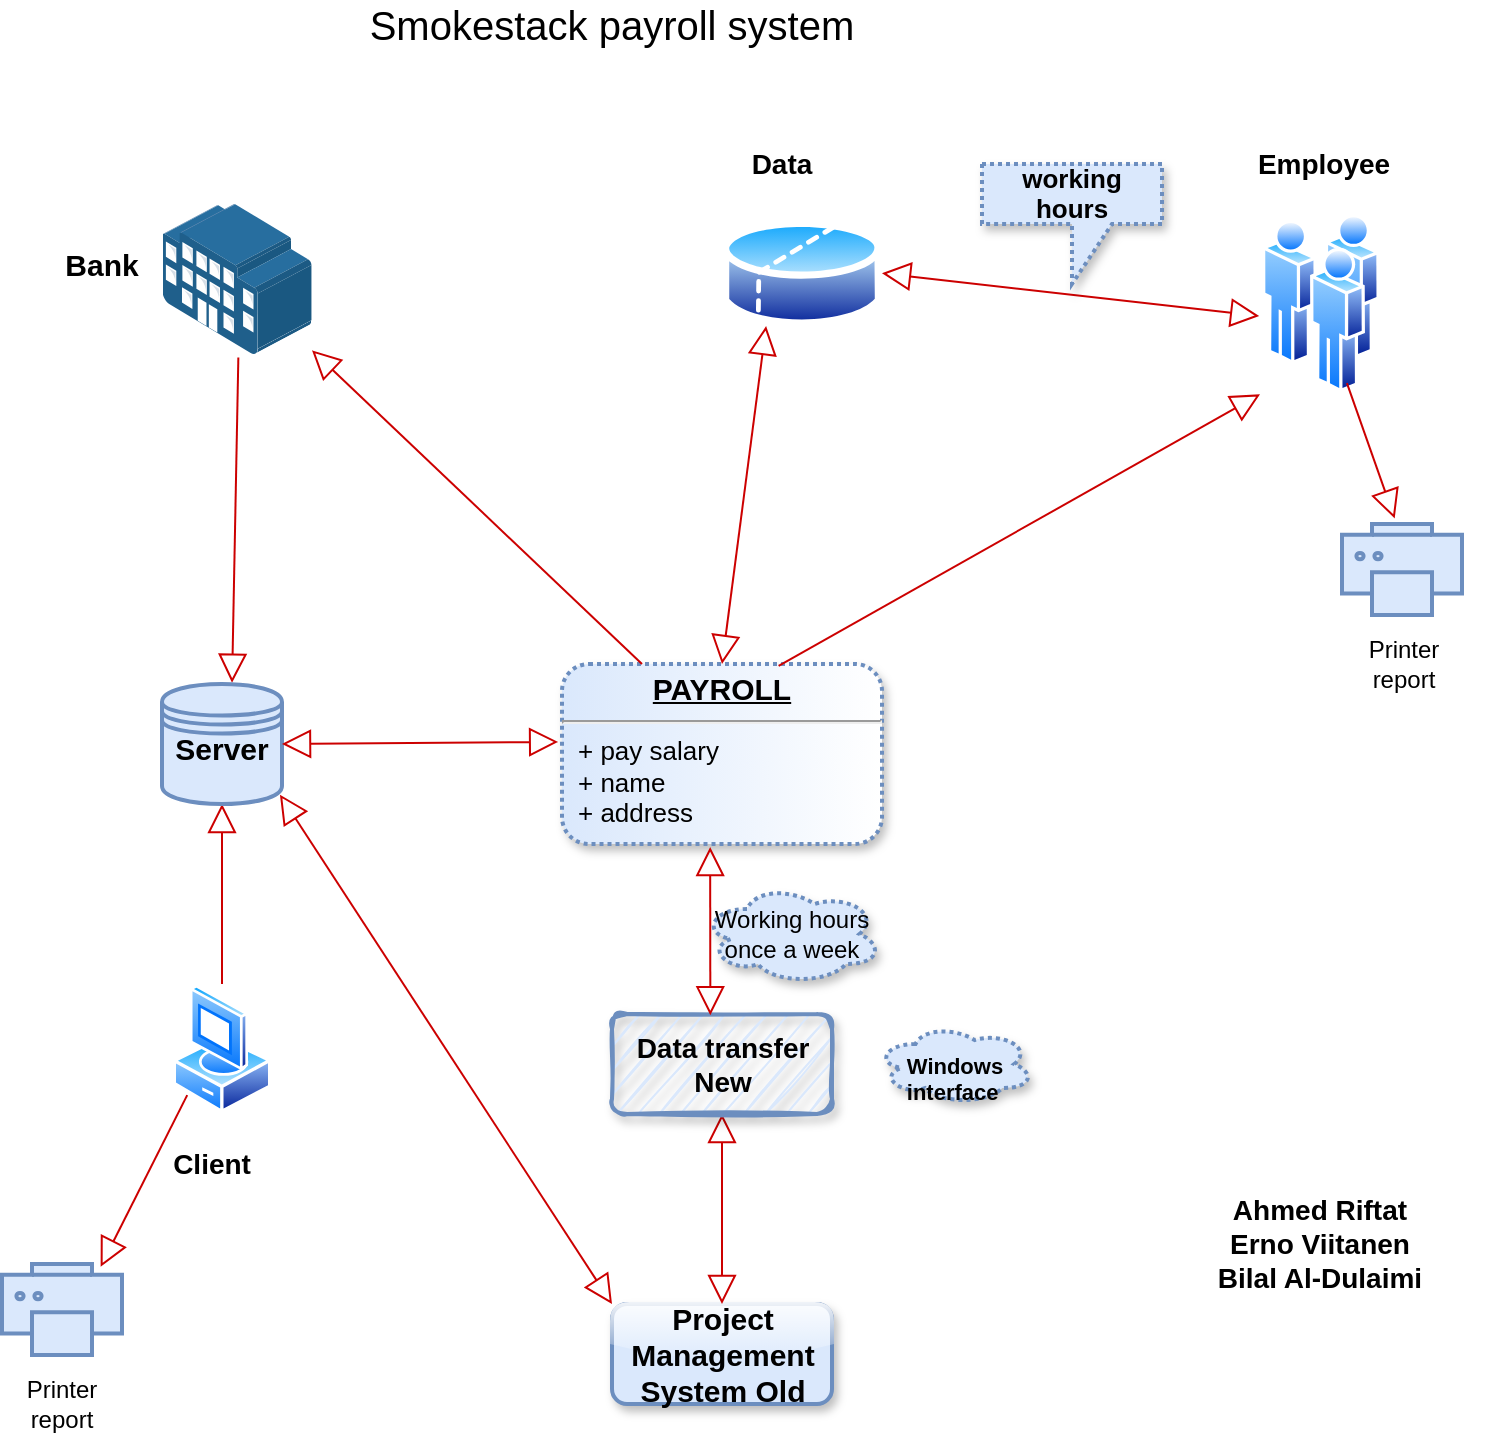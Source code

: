 <mxfile version="13.6.6" type="github">
  <diagram id="C5RBs43oDa-KdzZeNtuy" name="Page-1">
    <mxGraphModel dx="1296" dy="741" grid="1" gridSize="10" guides="1" tooltips="1" connect="1" arrows="1" fold="1" page="1" pageScale="1" pageWidth="827" pageHeight="1169" math="0" shadow="0">
      <root>
        <mxCell id="WIyWlLk6GJQsqaUBKTNV-0" />
        <mxCell id="WIyWlLk6GJQsqaUBKTNV-1" parent="WIyWlLk6GJQsqaUBKTNV-0" />
        <mxCell id="I4y3ttGowcUQWgG4_OlH-4" value="&lt;p style=&quot;margin: 4px 0px 0px ; text-align: center ; text-decoration: underline ; font-size: 15px&quot;&gt;&lt;b&gt;PAYROLL&lt;/b&gt;&lt;br&gt;&lt;/p&gt;&lt;hr&gt;&lt;p style=&quot;margin: 0px 0px 0px 8px ; font-size: 13px&quot;&gt;+ pay salary&lt;/p&gt;&lt;p style=&quot;margin: 0px 0px 0px 8px ; font-size: 13px&quot;&gt;+ name&lt;/p&gt;&lt;p style=&quot;margin: 0px 0px 0px 8px ; font-size: 13px&quot;&gt;+ address&lt;/p&gt;&lt;p style=&quot;margin: 0px 0px 0px 8px ; font-size: 13px&quot;&gt;&lt;br&gt;&lt;/p&gt;" style="verticalAlign=top;align=left;overflow=fill;fontSize=12;fontFamily=Helvetica;html=1;strokeWidth=2;fillColor=#dae8fc;strokeColor=#6c8ebf;dashed=1;dashPattern=1 1;rounded=1;perimeterSpacing=0;shadow=1;sketch=0;gradientColor=#ffffff;gradientDirection=east;" vertex="1" parent="WIyWlLk6GJQsqaUBKTNV-1">
          <mxGeometry x="330" y="360" width="160" height="90" as="geometry" />
        </mxCell>
        <mxCell id="I4y3ttGowcUQWgG4_OlH-5" value="" style="endArrow=block;html=1;exitX=0.25;exitY=0;exitDx=0;exitDy=0;endFill=0;strokeColor=#CC0000;endSize=12;" edge="1" parent="WIyWlLk6GJQsqaUBKTNV-1" source="I4y3ttGowcUQWgG4_OlH-4" target="I4y3ttGowcUQWgG4_OlH-30">
          <mxGeometry width="50" height="50" relative="1" as="geometry">
            <mxPoint x="390" y="430" as="sourcePoint" />
            <mxPoint x="187.65" y="200.55" as="targetPoint" />
          </mxGeometry>
        </mxCell>
        <mxCell id="I4y3ttGowcUQWgG4_OlH-7" value="" style="endArrow=block;html=1;strokeColor=#CC0000;entryX=-0.017;entryY=1.011;entryDx=0;entryDy=0;exitX=0.677;exitY=0.01;exitDx=0;exitDy=0;exitPerimeter=0;endFill=0;endSize=12;entryPerimeter=0;" edge="1" parent="WIyWlLk6GJQsqaUBKTNV-1" source="I4y3ttGowcUQWgG4_OlH-4" target="I4y3ttGowcUQWgG4_OlH-43">
          <mxGeometry width="50" height="50" relative="1" as="geometry">
            <mxPoint x="270" y="310" as="sourcePoint" />
            <mxPoint x="685.16" y="226.4" as="targetPoint" />
          </mxGeometry>
        </mxCell>
        <mxCell id="I4y3ttGowcUQWgG4_OlH-12" value="" style="endArrow=block;startArrow=block;html=1;strokeColor=#CC0000;exitX=0.5;exitY=0;exitDx=0;exitDy=0;endFill=0;startFill=0;endSize=12;targetPerimeterSpacing=0;startSize=12;entryX=0.25;entryY=1;entryDx=0;entryDy=0;" edge="1" parent="WIyWlLk6GJQsqaUBKTNV-1" source="I4y3ttGowcUQWgG4_OlH-4" target="I4y3ttGowcUQWgG4_OlH-41">
          <mxGeometry width="50" height="50" relative="1" as="geometry">
            <mxPoint x="300" y="370" as="sourcePoint" />
            <mxPoint x="450" y="215" as="targetPoint" />
          </mxGeometry>
        </mxCell>
        <mxCell id="I4y3ttGowcUQWgG4_OlH-13" value="" style="endArrow=block;startArrow=block;html=1;strokeColor=#CC0000;exitX=1;exitY=0.5;exitDx=0;exitDy=0;endSize=12;startSize=12;endFill=0;startFill=0;entryX=-0.024;entryY=0.572;entryDx=0;entryDy=0;entryPerimeter=0;" edge="1" parent="WIyWlLk6GJQsqaUBKTNV-1" source="I4y3ttGowcUQWgG4_OlH-41" target="I4y3ttGowcUQWgG4_OlH-43">
          <mxGeometry width="50" height="50" relative="1" as="geometry">
            <mxPoint x="510" y="185.0" as="sourcePoint" />
            <mxPoint x="670" y="185" as="targetPoint" />
          </mxGeometry>
        </mxCell>
        <mxCell id="I4y3ttGowcUQWgG4_OlH-16" value="" style="endArrow=block;html=1;strokeColor=#CC0000;entryX=0.5;entryY=1;entryDx=0;entryDy=0;endSize=12;endFill=0;" edge="1" parent="WIyWlLk6GJQsqaUBKTNV-1" target="I4y3ttGowcUQWgG4_OlH-24">
          <mxGeometry width="50" height="50" relative="1" as="geometry">
            <mxPoint x="160" y="520" as="sourcePoint" />
            <mxPoint x="135" y="420.0" as="targetPoint" />
          </mxGeometry>
        </mxCell>
        <mxCell id="I4y3ttGowcUQWgG4_OlH-17" value="&lt;font style=&quot;font-size: 20px&quot;&gt;&lt;span id=&quot;yui_3_17_2_1_1599549741766_30&quot; lang=&quot;EN-US&quot;&gt;Smokestack payroll system&lt;/span&gt;&lt;/font&gt;" style="text;html=1;strokeColor=none;fillColor=none;align=center;verticalAlign=middle;whiteSpace=wrap;rounded=0;" vertex="1" parent="WIyWlLk6GJQsqaUBKTNV-1">
          <mxGeometry x="160" y="30" width="390" height="20" as="geometry" />
        </mxCell>
        <mxCell id="I4y3ttGowcUQWgG4_OlH-19" value="" style="endArrow=block;html=1;strokeColor=#CC0000;exitX=0.509;exitY=1.024;exitDx=0;exitDy=0;exitPerimeter=0;entryX=0.773;entryY=-0.013;entryDx=0;entryDy=0;entryPerimeter=0;endSize=12;endFill=0;" edge="1" parent="WIyWlLk6GJQsqaUBKTNV-1" source="I4y3ttGowcUQWgG4_OlH-30">
          <mxGeometry width="50" height="50" relative="1" as="geometry">
            <mxPoint x="165.87" y="200.15" as="sourcePoint" />
            <mxPoint x="165.03" y="369.35" as="targetPoint" />
          </mxGeometry>
        </mxCell>
        <mxCell id="I4y3ttGowcUQWgG4_OlH-20" value="&lt;b&gt;&lt;font style=&quot;font-size: 15px&quot;&gt;Project&lt;/font&gt;&lt;/b&gt;&lt;div&gt;&lt;b&gt;&lt;font style=&quot;font-size: 15px&quot;&gt;Management&lt;/font&gt;&lt;br&gt;&lt;/b&gt;&lt;/div&gt;&lt;div style=&quot;font-size: 15px&quot;&gt;&lt;b&gt;System Old&lt;/b&gt;&lt;br&gt;&lt;b&gt;&lt;/b&gt;&lt;/div&gt;" style="html=1;strokeWidth=2;fillColor=#dae8fc;strokeColor=#6c8ebf;rounded=1;glass=1;shadow=1;" vertex="1" parent="WIyWlLk6GJQsqaUBKTNV-1">
          <mxGeometry x="355" y="680" width="110" height="50" as="geometry" />
        </mxCell>
        <mxCell id="I4y3ttGowcUQWgG4_OlH-21" value="" style="endArrow=block;startArrow=block;html=1;strokeColor=#CC0000;entryX=0.5;entryY=0;entryDx=0;entryDy=0;endSize=12;startSize=12;endFill=0;startFill=0;strokeWidth=1;exitX=0.5;exitY=1;exitDx=0;exitDy=0;" edge="1" parent="WIyWlLk6GJQsqaUBKTNV-1" source="I4y3ttGowcUQWgG4_OlH-50" target="I4y3ttGowcUQWgG4_OlH-20">
          <mxGeometry width="50" height="50" relative="1" as="geometry">
            <mxPoint x="410" y="580" as="sourcePoint" />
            <mxPoint x="230" y="170" as="targetPoint" />
          </mxGeometry>
        </mxCell>
        <mxCell id="I4y3ttGowcUQWgG4_OlH-24" value="&#xa;&lt;font size=&quot;1&quot;&gt;&lt;b style=&quot;font-size: 15px&quot;&gt;Server&lt;/b&gt;&lt;/font&gt;&#xa;&#xa;" style="shape=datastore;whiteSpace=wrap;html=1;strokeColor=#6c8ebf;strokeWidth=2;fillColor=#dae8fc;" vertex="1" parent="WIyWlLk6GJQsqaUBKTNV-1">
          <mxGeometry x="130" y="370" width="60" height="60" as="geometry" />
        </mxCell>
        <mxCell id="I4y3ttGowcUQWgG4_OlH-30" value="" style="points=[];aspect=fixed;html=1;align=center;shadow=0;dashed=0;image;image=img/lib/allied_telesis/buildings/Large_Building.svg;strokeColor=#000000;strokeWidth=11;" vertex="1" parent="WIyWlLk6GJQsqaUBKTNV-1">
          <mxGeometry x="130" y="130" width="75" height="75" as="geometry" />
        </mxCell>
        <mxCell id="I4y3ttGowcUQWgG4_OlH-32" value="&lt;b&gt;&lt;font style=&quot;font-size: 15px&quot;&gt;Bank&lt;/font&gt;&lt;/b&gt;" style="text;html=1;strokeColor=none;fillColor=none;align=center;verticalAlign=middle;whiteSpace=wrap;rounded=0;" vertex="1" parent="WIyWlLk6GJQsqaUBKTNV-1">
          <mxGeometry x="80" y="150" width="40" height="20" as="geometry" />
        </mxCell>
        <mxCell id="I4y3ttGowcUQWgG4_OlH-34" value="" style="aspect=fixed;perimeter=ellipsePerimeter;html=1;align=center;shadow=0;dashed=0;spacingTop=3;image;image=img/lib/active_directory/vista_client.svg;strokeColor=#000000;strokeWidth=17;rotation=0;" vertex="1" parent="WIyWlLk6GJQsqaUBKTNV-1">
          <mxGeometry x="135.3" y="520" width="49.4" height="65" as="geometry" />
        </mxCell>
        <mxCell id="I4y3ttGowcUQWgG4_OlH-39" value="&lt;font style=&quot;font-size: 14px&quot;&gt;&lt;b&gt;Client&lt;/b&gt;&lt;/font&gt;" style="text;html=1;strokeColor=none;fillColor=none;align=center;verticalAlign=middle;whiteSpace=wrap;rounded=0;" vertex="1" parent="WIyWlLk6GJQsqaUBKTNV-1">
          <mxGeometry x="135.3" y="600" width="40" height="20" as="geometry" />
        </mxCell>
        <mxCell id="I4y3ttGowcUQWgG4_OlH-40" value="" style="endArrow=block;startArrow=block;html=1;strokeColor=#CC0000;strokeWidth=1;exitX=1;exitY=0.5;exitDx=0;exitDy=0;entryX=-0.012;entryY=0.433;entryDx=0;entryDy=0;entryPerimeter=0;endSize=12;startSize=12;endFill=0;startFill=0;" edge="1" parent="WIyWlLk6GJQsqaUBKTNV-1" source="I4y3ttGowcUQWgG4_OlH-24" target="I4y3ttGowcUQWgG4_OlH-4">
          <mxGeometry width="50" height="50" relative="1" as="geometry">
            <mxPoint x="280" y="420" as="sourcePoint" />
            <mxPoint x="330" y="370" as="targetPoint" />
          </mxGeometry>
        </mxCell>
        <mxCell id="I4y3ttGowcUQWgG4_OlH-41" value="" style="aspect=fixed;perimeter=ellipsePerimeter;html=1;align=center;shadow=0;dashed=0;spacingTop=3;image;image=img/lib/active_directory/database_partition_2.svg;strokeColor=#000000;strokeWidth=17;" vertex="1" parent="WIyWlLk6GJQsqaUBKTNV-1">
          <mxGeometry x="410" y="135" width="80" height="59.2" as="geometry" />
        </mxCell>
        <mxCell id="I4y3ttGowcUQWgG4_OlH-42" value="&lt;b&gt;&lt;font style=&quot;font-size: 14px&quot;&gt;Data&lt;/font&gt;&lt;/b&gt;" style="text;html=1;strokeColor=none;fillColor=none;align=center;verticalAlign=middle;whiteSpace=wrap;rounded=0;" vertex="1" parent="WIyWlLk6GJQsqaUBKTNV-1">
          <mxGeometry x="420" y="100" width="40" height="20" as="geometry" />
        </mxCell>
        <mxCell id="I4y3ttGowcUQWgG4_OlH-43" value="" style="aspect=fixed;perimeter=ellipsePerimeter;html=1;align=center;shadow=0;dashed=0;spacingTop=3;image;image=img/lib/active_directory/users.svg;strokeColor=#000000;strokeWidth=17;" vertex="1" parent="WIyWlLk6GJQsqaUBKTNV-1">
          <mxGeometry x="680" y="135" width="58.87" height="89.2" as="geometry" />
        </mxCell>
        <mxCell id="I4y3ttGowcUQWgG4_OlH-44" value="&lt;b&gt;&lt;font style=&quot;font-size: 14px&quot;&gt;Employee&lt;/font&gt;&lt;/b&gt;" style="text;html=1;strokeColor=none;fillColor=none;align=center;verticalAlign=middle;whiteSpace=wrap;rounded=0;" vertex="1" parent="WIyWlLk6GJQsqaUBKTNV-1">
          <mxGeometry x="691" y="100" width="40" height="20" as="geometry" />
        </mxCell>
        <mxCell id="I4y3ttGowcUQWgG4_OlH-45" value="" style="html=1;verticalLabelPosition=bottom;align=center;labelBackgroundColor=#ffffff;verticalAlign=top;strokeWidth=2;strokeColor=#6c8ebf;shadow=0;dashed=0;shape=mxgraph.ios7.icons.printer;fillColor=#dae8fc;" vertex="1" parent="WIyWlLk6GJQsqaUBKTNV-1">
          <mxGeometry x="50" y="660" width="60" height="45.5" as="geometry" />
        </mxCell>
        <mxCell id="I4y3ttGowcUQWgG4_OlH-46" value="&lt;div&gt;&lt;font style=&quot;font-size: 12px&quot;&gt;Printer&lt;/font&gt;&lt;/div&gt;&lt;div&gt;&lt;font style=&quot;font-size: 12px&quot;&gt;report&lt;/font&gt;&lt;br&gt;&lt;/div&gt;" style="text;html=1;strokeColor=none;fillColor=none;align=center;verticalAlign=middle;whiteSpace=wrap;rounded=0;" vertex="1" parent="WIyWlLk6GJQsqaUBKTNV-1">
          <mxGeometry x="60" y="720" width="40" height="20" as="geometry" />
        </mxCell>
        <mxCell id="I4y3ttGowcUQWgG4_OlH-50" value="&lt;div style=&quot;font-size: 14px&quot;&gt;&lt;b&gt;&lt;font style=&quot;font-size: 14px&quot;&gt;Data transfer&lt;/font&gt;&lt;/b&gt;&lt;/div&gt;&lt;div style=&quot;font-size: 14px&quot;&gt;&lt;b&gt;&lt;font style=&quot;font-size: 14px&quot;&gt;New&lt;/font&gt;&lt;/b&gt;&lt;br&gt;&lt;/div&gt;" style="html=1;strokeColor=#6c8ebf;strokeWidth=2;fillColor=#dae8fc;rounded=1;glass=0;shadow=1;sketch=1;" vertex="1" parent="WIyWlLk6GJQsqaUBKTNV-1">
          <mxGeometry x="355" y="535" width="110" height="50" as="geometry" />
        </mxCell>
        <mxCell id="I4y3ttGowcUQWgG4_OlH-54" value="" style="endArrow=block;startArrow=block;html=1;strokeColor=#CC0000;strokeWidth=1;entryX=0.463;entryY=1.017;entryDx=0;entryDy=0;entryPerimeter=0;exitX=0.447;exitY=0.013;exitDx=0;exitDy=0;exitPerimeter=0;endSize=12;startSize=12;endFill=0;startFill=0;" edge="1" parent="WIyWlLk6GJQsqaUBKTNV-1" source="I4y3ttGowcUQWgG4_OlH-50" target="I4y3ttGowcUQWgG4_OlH-4">
          <mxGeometry width="50" height="50" relative="1" as="geometry">
            <mxPoint x="330" y="540" as="sourcePoint" />
            <mxPoint x="380" y="490" as="targetPoint" />
          </mxGeometry>
        </mxCell>
        <mxCell id="I4y3ttGowcUQWgG4_OlH-55" value="" style="endArrow=block;startArrow=block;html=1;strokeColor=#CC0000;strokeWidth=1;entryX=0.983;entryY=0.922;entryDx=0;entryDy=0;entryPerimeter=0;exitX=0;exitY=0;exitDx=0;exitDy=0;endSize=12;startSize=12;endFill=0;startFill=0;" edge="1" parent="WIyWlLk6GJQsqaUBKTNV-1" source="I4y3ttGowcUQWgG4_OlH-20" target="I4y3ttGowcUQWgG4_OlH-24">
          <mxGeometry width="50" height="50" relative="1" as="geometry">
            <mxPoint x="330" y="560" as="sourcePoint" />
            <mxPoint x="380" y="510" as="targetPoint" />
          </mxGeometry>
        </mxCell>
        <mxCell id="I4y3ttGowcUQWgG4_OlH-58" value="&lt;p style=&quot;line-height: 120%&quot;&gt;&lt;br&gt;&lt;/p&gt;" style="text;html=1;strokeColor=none;fillColor=none;align=center;verticalAlign=middle;whiteSpace=wrap;rounded=0;shadow=1;glass=1;dashed=1;dashPattern=1 1;sketch=0;" vertex="1" parent="WIyWlLk6GJQsqaUBKTNV-1">
          <mxGeometry x="560" y="150" width="40" height="20" as="geometry" />
        </mxCell>
        <mxCell id="I4y3ttGowcUQWgG4_OlH-60" value="&lt;p style=&quot;line-height: 120%&quot;&gt;&lt;b&gt;&lt;font style=&quot;font-size: 13px&quot;&gt;&lt;span id=&quot;yui_3_17_2_1_1599549741766_38&quot; lang=&quot;EN-US&quot;&gt;working hours&lt;/span&gt;&lt;/font&gt;&lt;/b&gt;&lt;/p&gt;" style="shape=callout;whiteSpace=wrap;html=1;perimeter=calloutPerimeter;rounded=0;shadow=1;glass=1;dashed=1;dashPattern=1 1;sketch=0;strokeColor=#6c8ebf;strokeWidth=2;fillColor=#dae8fc;" vertex="1" parent="WIyWlLk6GJQsqaUBKTNV-1">
          <mxGeometry x="540" y="110" width="90" height="60" as="geometry" />
        </mxCell>
        <mxCell id="I4y3ttGowcUQWgG4_OlH-61" value="&lt;font style=&quot;font-size: 11px&quot;&gt;&lt;br&gt;&lt;/font&gt;&lt;div style=&quot;font-size: 11px&quot;&gt;&lt;font style=&quot;font-size: 11px&quot;&gt;&lt;b&gt;&lt;font style=&quot;font-size: 11px&quot;&gt;&lt;span id=&quot;yui_3_17_2_1_1599549741766_40&quot; lang=&quot;EN-US&quot;&gt;Windows &lt;br&gt;&lt;/span&gt;&lt;/font&gt;&lt;/b&gt;&lt;/font&gt;&lt;/div&gt;&lt;div style=&quot;font-size: 11px&quot; align=&quot;justify&quot;&gt;&lt;font style=&quot;font-size: 11px&quot;&gt;&lt;b&gt;&lt;font style=&quot;font-size: 11px&quot;&gt;&lt;span id=&quot;yui_3_17_2_1_1599549741766_40&quot; lang=&quot;EN-US&quot;&gt;interface&lt;/span&gt;&lt;/font&gt;&lt;/b&gt;&lt;/font&gt;&lt;/div&gt;" style="ellipse;shape=cloud;whiteSpace=wrap;html=1;rounded=0;shadow=1;glass=1;dashed=1;dashPattern=1 1;sketch=0;strokeColor=#6c8ebf;strokeWidth=2;fillColor=#dae8fc;" vertex="1" parent="WIyWlLk6GJQsqaUBKTNV-1">
          <mxGeometry x="487" y="540" width="79" height="40" as="geometry" />
        </mxCell>
        <mxCell id="I4y3ttGowcUQWgG4_OlH-63" value="&lt;font style=&quot;font-size: 12px&quot;&gt;&lt;span id=&quot;yui_3_17_2_1_1599549741766_42&quot; lang=&quot;EN-US&quot;&gt;Working hours&lt;/span&gt;&lt;br&gt;&lt;span id=&quot;yui_3_17_2_1_1599549741766_42&quot; lang=&quot;EN-US&quot;&gt;once a week&lt;/span&gt;&lt;/font&gt;&lt;font style=&quot;font-size: 12px&quot;&gt;&lt;br&gt;&lt;/font&gt;" style="ellipse;shape=cloud;whiteSpace=wrap;html=1;rounded=0;shadow=1;glass=1;dashed=1;dashPattern=1 1;sketch=0;strokeColor=#6c8ebf;strokeWidth=2;fillColor=#dae8fc;" vertex="1" parent="WIyWlLk6GJQsqaUBKTNV-1">
          <mxGeometry x="400" y="470" width="90" height="50" as="geometry" />
        </mxCell>
        <mxCell id="I4y3ttGowcUQWgG4_OlH-64" value="" style="endArrow=block;html=1;strokeColor=#CC0000;strokeWidth=1;entryX=0.822;entryY=0.03;entryDx=0;entryDy=0;entryPerimeter=0;exitX=0;exitY=1;exitDx=0;exitDy=0;endFill=0;endSize=12;" edge="1" parent="WIyWlLk6GJQsqaUBKTNV-1" source="I4y3ttGowcUQWgG4_OlH-34" target="I4y3ttGowcUQWgG4_OlH-45">
          <mxGeometry width="50" height="50" relative="1" as="geometry">
            <mxPoint x="230" y="470" as="sourcePoint" />
            <mxPoint x="280" y="420" as="targetPoint" />
          </mxGeometry>
        </mxCell>
        <mxCell id="I4y3ttGowcUQWgG4_OlH-65" value="&lt;div&gt;&lt;font style=&quot;font-size: 12px&quot;&gt;Printer&lt;/font&gt;&lt;/div&gt;&lt;div&gt;&lt;font style=&quot;font-size: 12px&quot;&gt;report&lt;/font&gt;&lt;br&gt;&lt;/div&gt;" style="text;html=1;strokeColor=none;fillColor=none;align=center;verticalAlign=middle;whiteSpace=wrap;rounded=0;" vertex="1" parent="WIyWlLk6GJQsqaUBKTNV-1">
          <mxGeometry x="731" y="350" width="40" height="20" as="geometry" />
        </mxCell>
        <mxCell id="I4y3ttGowcUQWgG4_OlH-66" value="" style="html=1;verticalLabelPosition=bottom;align=center;labelBackgroundColor=#ffffff;verticalAlign=top;strokeWidth=2;strokeColor=#6c8ebf;shadow=0;dashed=0;shape=mxgraph.ios7.icons.printer;fillColor=#dae8fc;" vertex="1" parent="WIyWlLk6GJQsqaUBKTNV-1">
          <mxGeometry x="720" y="290" width="60" height="45.5" as="geometry" />
        </mxCell>
        <mxCell id="I4y3ttGowcUQWgG4_OlH-68" value="" style="endArrow=block;html=1;strokeColor=#CC0000;strokeWidth=1;exitX=0.75;exitY=1;exitDx=0;exitDy=0;entryX=0.439;entryY=-0.061;entryDx=0;entryDy=0;entryPerimeter=0;endSize=12;endFill=0;" edge="1" parent="WIyWlLk6GJQsqaUBKTNV-1" source="I4y3ttGowcUQWgG4_OlH-43" target="I4y3ttGowcUQWgG4_OlH-66">
          <mxGeometry width="50" height="50" relative="1" as="geometry">
            <mxPoint x="230" y="380" as="sourcePoint" />
            <mxPoint x="740" y="260" as="targetPoint" />
          </mxGeometry>
        </mxCell>
        <mxCell id="I4y3ttGowcUQWgG4_OlH-69" value="&lt;div style=&quot;font-size: 14px&quot;&gt;&lt;b&gt;&lt;font style=&quot;font-size: 14px&quot;&gt;Ahmed Riftat&lt;/font&gt;&lt;/b&gt;&lt;/div&gt;&lt;div style=&quot;font-size: 14px&quot;&gt;&lt;b&gt;&lt;font style=&quot;font-size: 14px&quot;&gt;Erno Viitanen&lt;/font&gt;&lt;/b&gt;&lt;/div&gt;&lt;div style=&quot;font-size: 14px&quot;&gt;&lt;b&gt;&lt;font style=&quot;font-size: 14px&quot;&gt;Bilal Al-Dulaimi&lt;br&gt;&lt;/font&gt;&lt;/b&gt;&lt;/div&gt;" style="text;html=1;strokeColor=none;fillColor=none;align=center;verticalAlign=middle;whiteSpace=wrap;rounded=0;shadow=1;glass=1;dashed=1;dashPattern=1 1;sketch=0;" vertex="1" parent="WIyWlLk6GJQsqaUBKTNV-1">
          <mxGeometry x="624.43" y="640" width="170" height="20" as="geometry" />
        </mxCell>
      </root>
    </mxGraphModel>
  </diagram>
</mxfile>
